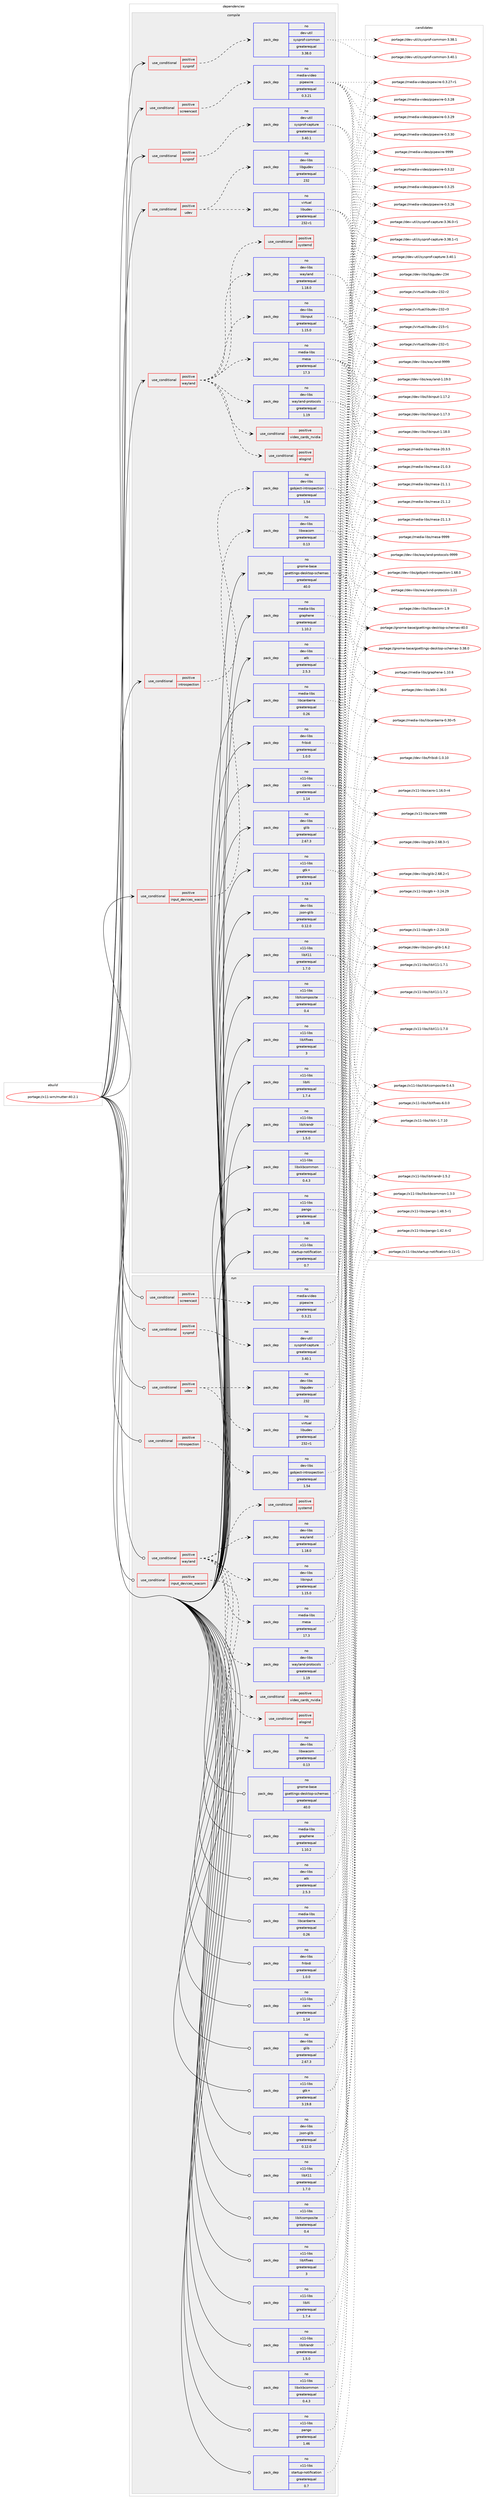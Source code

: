 digraph prolog {

# *************
# Graph options
# *************

newrank=true;
concentrate=true;
compound=true;
graph [rankdir=LR,fontname=Helvetica,fontsize=10,ranksep=1.5];#, ranksep=2.5, nodesep=0.2];
edge  [arrowhead=vee];
node  [fontname=Helvetica,fontsize=10];

# **********
# The ebuild
# **********

subgraph cluster_leftcol {
color=gray;
label=<<i>ebuild</i>>;
id [label="portage://x11-wm/mutter-40.2.1", color=red, width=4, href="../x11-wm/mutter-40.2.1.svg"];
}

# ****************
# The dependencies
# ****************

subgraph cluster_midcol {
color=gray;
label=<<i>dependencies</i>>;
subgraph cluster_compile {
fillcolor="#eeeeee";
style=filled;
label=<<i>compile</i>>;
subgraph cond207 {
dependency657 [label=<<TABLE BORDER="0" CELLBORDER="1" CELLSPACING="0" CELLPADDING="4"><TR><TD ROWSPAN="3" CELLPADDING="10">use_conditional</TD></TR><TR><TD>positive</TD></TR><TR><TD>input_devices_wacom</TD></TR></TABLE>>, shape=none, color=red];
subgraph pack429 {
dependency658 [label=<<TABLE BORDER="0" CELLBORDER="1" CELLSPACING="0" CELLPADDING="4" WIDTH="220"><TR><TD ROWSPAN="6" CELLPADDING="30">pack_dep</TD></TR><TR><TD WIDTH="110">no</TD></TR><TR><TD>dev-libs</TD></TR><TR><TD>libwacom</TD></TR><TR><TD>greaterequal</TD></TR><TR><TD>0.13</TD></TR></TABLE>>, shape=none, color=blue];
}
dependency657:e -> dependency658:w [weight=20,style="dashed",arrowhead="vee"];
}
id:e -> dependency657:w [weight=20,style="solid",arrowhead="vee"];
subgraph cond208 {
dependency659 [label=<<TABLE BORDER="0" CELLBORDER="1" CELLSPACING="0" CELLPADDING="4"><TR><TD ROWSPAN="3" CELLPADDING="10">use_conditional</TD></TR><TR><TD>positive</TD></TR><TR><TD>introspection</TD></TR></TABLE>>, shape=none, color=red];
subgraph pack430 {
dependency660 [label=<<TABLE BORDER="0" CELLBORDER="1" CELLSPACING="0" CELLPADDING="4" WIDTH="220"><TR><TD ROWSPAN="6" CELLPADDING="30">pack_dep</TD></TR><TR><TD WIDTH="110">no</TD></TR><TR><TD>dev-libs</TD></TR><TR><TD>gobject-introspection</TD></TR><TR><TD>greaterequal</TD></TR><TR><TD>1.54</TD></TR></TABLE>>, shape=none, color=blue];
}
dependency659:e -> dependency660:w [weight=20,style="dashed",arrowhead="vee"];
}
id:e -> dependency659:w [weight=20,style="solid",arrowhead="vee"];
subgraph cond209 {
dependency661 [label=<<TABLE BORDER="0" CELLBORDER="1" CELLSPACING="0" CELLPADDING="4"><TR><TD ROWSPAN="3" CELLPADDING="10">use_conditional</TD></TR><TR><TD>positive</TD></TR><TR><TD>screencast</TD></TR></TABLE>>, shape=none, color=red];
subgraph pack431 {
dependency662 [label=<<TABLE BORDER="0" CELLBORDER="1" CELLSPACING="0" CELLPADDING="4" WIDTH="220"><TR><TD ROWSPAN="6" CELLPADDING="30">pack_dep</TD></TR><TR><TD WIDTH="110">no</TD></TR><TR><TD>media-video</TD></TR><TR><TD>pipewire</TD></TR><TR><TD>greaterequal</TD></TR><TR><TD>0.3.21</TD></TR></TABLE>>, shape=none, color=blue];
}
dependency661:e -> dependency662:w [weight=20,style="dashed",arrowhead="vee"];
}
id:e -> dependency661:w [weight=20,style="solid",arrowhead="vee"];
subgraph cond210 {
dependency663 [label=<<TABLE BORDER="0" CELLBORDER="1" CELLSPACING="0" CELLPADDING="4"><TR><TD ROWSPAN="3" CELLPADDING="10">use_conditional</TD></TR><TR><TD>positive</TD></TR><TR><TD>sysprof</TD></TR></TABLE>>, shape=none, color=red];
subgraph pack432 {
dependency664 [label=<<TABLE BORDER="0" CELLBORDER="1" CELLSPACING="0" CELLPADDING="4" WIDTH="220"><TR><TD ROWSPAN="6" CELLPADDING="30">pack_dep</TD></TR><TR><TD WIDTH="110">no</TD></TR><TR><TD>dev-util</TD></TR><TR><TD>sysprof-capture</TD></TR><TR><TD>greaterequal</TD></TR><TR><TD>3.40.1</TD></TR></TABLE>>, shape=none, color=blue];
}
dependency663:e -> dependency664:w [weight=20,style="dashed",arrowhead="vee"];
}
id:e -> dependency663:w [weight=20,style="solid",arrowhead="vee"];
subgraph cond211 {
dependency665 [label=<<TABLE BORDER="0" CELLBORDER="1" CELLSPACING="0" CELLPADDING="4"><TR><TD ROWSPAN="3" CELLPADDING="10">use_conditional</TD></TR><TR><TD>positive</TD></TR><TR><TD>sysprof</TD></TR></TABLE>>, shape=none, color=red];
subgraph pack433 {
dependency666 [label=<<TABLE BORDER="0" CELLBORDER="1" CELLSPACING="0" CELLPADDING="4" WIDTH="220"><TR><TD ROWSPAN="6" CELLPADDING="30">pack_dep</TD></TR><TR><TD WIDTH="110">no</TD></TR><TR><TD>dev-util</TD></TR><TR><TD>sysprof-common</TD></TR><TR><TD>greaterequal</TD></TR><TR><TD>3.38.0</TD></TR></TABLE>>, shape=none, color=blue];
}
dependency665:e -> dependency666:w [weight=20,style="dashed",arrowhead="vee"];
}
id:e -> dependency665:w [weight=20,style="solid",arrowhead="vee"];
subgraph cond212 {
dependency667 [label=<<TABLE BORDER="0" CELLBORDER="1" CELLSPACING="0" CELLPADDING="4"><TR><TD ROWSPAN="3" CELLPADDING="10">use_conditional</TD></TR><TR><TD>positive</TD></TR><TR><TD>udev</TD></TR></TABLE>>, shape=none, color=red];
subgraph pack434 {
dependency668 [label=<<TABLE BORDER="0" CELLBORDER="1" CELLSPACING="0" CELLPADDING="4" WIDTH="220"><TR><TD ROWSPAN="6" CELLPADDING="30">pack_dep</TD></TR><TR><TD WIDTH="110">no</TD></TR><TR><TD>dev-libs</TD></TR><TR><TD>libgudev</TD></TR><TR><TD>greaterequal</TD></TR><TR><TD>232</TD></TR></TABLE>>, shape=none, color=blue];
}
dependency667:e -> dependency668:w [weight=20,style="dashed",arrowhead="vee"];
subgraph pack435 {
dependency669 [label=<<TABLE BORDER="0" CELLBORDER="1" CELLSPACING="0" CELLPADDING="4" WIDTH="220"><TR><TD ROWSPAN="6" CELLPADDING="30">pack_dep</TD></TR><TR><TD WIDTH="110">no</TD></TR><TR><TD>virtual</TD></TR><TR><TD>libudev</TD></TR><TR><TD>greaterequal</TD></TR><TR><TD>232-r1</TD></TR></TABLE>>, shape=none, color=blue];
}
dependency667:e -> dependency669:w [weight=20,style="dashed",arrowhead="vee"];
}
id:e -> dependency667:w [weight=20,style="solid",arrowhead="vee"];
subgraph cond213 {
dependency670 [label=<<TABLE BORDER="0" CELLBORDER="1" CELLSPACING="0" CELLPADDING="4"><TR><TD ROWSPAN="3" CELLPADDING="10">use_conditional</TD></TR><TR><TD>positive</TD></TR><TR><TD>wayland</TD></TR></TABLE>>, shape=none, color=red];
subgraph pack436 {
dependency671 [label=<<TABLE BORDER="0" CELLBORDER="1" CELLSPACING="0" CELLPADDING="4" WIDTH="220"><TR><TD ROWSPAN="6" CELLPADDING="30">pack_dep</TD></TR><TR><TD WIDTH="110">no</TD></TR><TR><TD>dev-libs</TD></TR><TR><TD>wayland-protocols</TD></TR><TR><TD>greaterequal</TD></TR><TR><TD>1.19</TD></TR></TABLE>>, shape=none, color=blue];
}
dependency670:e -> dependency671:w [weight=20,style="dashed",arrowhead="vee"];
subgraph pack437 {
dependency672 [label=<<TABLE BORDER="0" CELLBORDER="1" CELLSPACING="0" CELLPADDING="4" WIDTH="220"><TR><TD ROWSPAN="6" CELLPADDING="30">pack_dep</TD></TR><TR><TD WIDTH="110">no</TD></TR><TR><TD>dev-libs</TD></TR><TR><TD>wayland</TD></TR><TR><TD>greaterequal</TD></TR><TR><TD>1.18.0</TD></TR></TABLE>>, shape=none, color=blue];
}
dependency670:e -> dependency672:w [weight=20,style="dashed",arrowhead="vee"];
# *** BEGIN UNKNOWN DEPENDENCY TYPE (TODO) ***
# dependency670 -> package_dependency(portage://x11-wm/mutter-40.2.1,install,no,x11-libs,libdrm,none,[,,],any_same_slot,[])
# *** END UNKNOWN DEPENDENCY TYPE (TODO) ***

subgraph pack438 {
dependency673 [label=<<TABLE BORDER="0" CELLBORDER="1" CELLSPACING="0" CELLPADDING="4" WIDTH="220"><TR><TD ROWSPAN="6" CELLPADDING="30">pack_dep</TD></TR><TR><TD WIDTH="110">no</TD></TR><TR><TD>media-libs</TD></TR><TR><TD>mesa</TD></TR><TR><TD>greaterequal</TD></TR><TR><TD>17.3</TD></TR></TABLE>>, shape=none, color=blue];
}
dependency670:e -> dependency673:w [weight=20,style="dashed",arrowhead="vee"];
subgraph pack439 {
dependency674 [label=<<TABLE BORDER="0" CELLBORDER="1" CELLSPACING="0" CELLPADDING="4" WIDTH="220"><TR><TD ROWSPAN="6" CELLPADDING="30">pack_dep</TD></TR><TR><TD WIDTH="110">no</TD></TR><TR><TD>dev-libs</TD></TR><TR><TD>libinput</TD></TR><TR><TD>greaterequal</TD></TR><TR><TD>1.15.0</TD></TR></TABLE>>, shape=none, color=blue];
}
dependency670:e -> dependency674:w [weight=20,style="dashed",arrowhead="vee"];
subgraph cond214 {
dependency675 [label=<<TABLE BORDER="0" CELLBORDER="1" CELLSPACING="0" CELLPADDING="4"><TR><TD ROWSPAN="3" CELLPADDING="10">use_conditional</TD></TR><TR><TD>positive</TD></TR><TR><TD>systemd</TD></TR></TABLE>>, shape=none, color=red];
# *** BEGIN UNKNOWN DEPENDENCY TYPE (TODO) ***
# dependency675 -> package_dependency(portage://x11-wm/mutter-40.2.1,install,no,sys-apps,systemd,none,[,,],[],[])
# *** END UNKNOWN DEPENDENCY TYPE (TODO) ***

}
dependency670:e -> dependency675:w [weight=20,style="dashed",arrowhead="vee"];
subgraph cond215 {
dependency676 [label=<<TABLE BORDER="0" CELLBORDER="1" CELLSPACING="0" CELLPADDING="4"><TR><TD ROWSPAN="3" CELLPADDING="10">use_conditional</TD></TR><TR><TD>positive</TD></TR><TR><TD>elogind</TD></TR></TABLE>>, shape=none, color=red];
# *** BEGIN UNKNOWN DEPENDENCY TYPE (TODO) ***
# dependency676 -> package_dependency(portage://x11-wm/mutter-40.2.1,install,no,sys-auth,elogind,none,[,,],[],[])
# *** END UNKNOWN DEPENDENCY TYPE (TODO) ***

}
dependency670:e -> dependency676:w [weight=20,style="dashed",arrowhead="vee"];
# *** BEGIN UNKNOWN DEPENDENCY TYPE (TODO) ***
# dependency670 -> package_dependency(portage://x11-wm/mutter-40.2.1,install,no,x11-base,xorg-server,none,[,,],[],[use(enable(wayland),none)])
# *** END UNKNOWN DEPENDENCY TYPE (TODO) ***

subgraph cond216 {
dependency677 [label=<<TABLE BORDER="0" CELLBORDER="1" CELLSPACING="0" CELLPADDING="4"><TR><TD ROWSPAN="3" CELLPADDING="10">use_conditional</TD></TR><TR><TD>positive</TD></TR><TR><TD>video_cards_nvidia</TD></TR></TABLE>>, shape=none, color=red];
# *** BEGIN UNKNOWN DEPENDENCY TYPE (TODO) ***
# dependency677 -> package_dependency(portage://x11-wm/mutter-40.2.1,install,no,gui-libs,egl-wayland,none,[,,],[],[])
# *** END UNKNOWN DEPENDENCY TYPE (TODO) ***

}
dependency670:e -> dependency677:w [weight=20,style="dashed",arrowhead="vee"];
}
id:e -> dependency670:w [weight=20,style="solid",arrowhead="vee"];
subgraph pack440 {
dependency678 [label=<<TABLE BORDER="0" CELLBORDER="1" CELLSPACING="0" CELLPADDING="4" WIDTH="220"><TR><TD ROWSPAN="6" CELLPADDING="30">pack_dep</TD></TR><TR><TD WIDTH="110">no</TD></TR><TR><TD>dev-libs</TD></TR><TR><TD>atk</TD></TR><TR><TD>greaterequal</TD></TR><TR><TD>2.5.3</TD></TR></TABLE>>, shape=none, color=blue];
}
id:e -> dependency678:w [weight=20,style="solid",arrowhead="vee"];
subgraph pack441 {
dependency679 [label=<<TABLE BORDER="0" CELLBORDER="1" CELLSPACING="0" CELLPADDING="4" WIDTH="220"><TR><TD ROWSPAN="6" CELLPADDING="30">pack_dep</TD></TR><TR><TD WIDTH="110">no</TD></TR><TR><TD>dev-libs</TD></TR><TR><TD>fribidi</TD></TR><TR><TD>greaterequal</TD></TR><TR><TD>1.0.0</TD></TR></TABLE>>, shape=none, color=blue];
}
id:e -> dependency679:w [weight=20,style="solid",arrowhead="vee"];
subgraph pack442 {
dependency680 [label=<<TABLE BORDER="0" CELLBORDER="1" CELLSPACING="0" CELLPADDING="4" WIDTH="220"><TR><TD ROWSPAN="6" CELLPADDING="30">pack_dep</TD></TR><TR><TD WIDTH="110">no</TD></TR><TR><TD>dev-libs</TD></TR><TR><TD>glib</TD></TR><TR><TD>greaterequal</TD></TR><TR><TD>2.67.3</TD></TR></TABLE>>, shape=none, color=blue];
}
id:e -> dependency680:w [weight=20,style="solid",arrowhead="vee"];
subgraph pack443 {
dependency681 [label=<<TABLE BORDER="0" CELLBORDER="1" CELLSPACING="0" CELLPADDING="4" WIDTH="220"><TR><TD ROWSPAN="6" CELLPADDING="30">pack_dep</TD></TR><TR><TD WIDTH="110">no</TD></TR><TR><TD>dev-libs</TD></TR><TR><TD>json-glib</TD></TR><TR><TD>greaterequal</TD></TR><TR><TD>0.12.0</TD></TR></TABLE>>, shape=none, color=blue];
}
id:e -> dependency681:w [weight=20,style="solid",arrowhead="vee"];
# *** BEGIN UNKNOWN DEPENDENCY TYPE (TODO) ***
# id -> package_dependency(portage://x11-wm/mutter-40.2.1,install,no,dev-util,desktop-file-utils,none,[,,],[],[])
# *** END UNKNOWN DEPENDENCY TYPE (TODO) ***

# *** BEGIN UNKNOWN DEPENDENCY TYPE (TODO) ***
# id -> package_dependency(portage://x11-wm/mutter-40.2.1,install,no,gnome-base,gnome-desktop,none,[,,],[slot(3),equal],[])
# *** END UNKNOWN DEPENDENCY TYPE (TODO) ***

# *** BEGIN UNKNOWN DEPENDENCY TYPE (TODO) ***
# id -> package_dependency(portage://x11-wm/mutter-40.2.1,install,no,gnome-base,gnome-settings-daemon,none,[,,],[],[])
# *** END UNKNOWN DEPENDENCY TYPE (TODO) ***

subgraph pack444 {
dependency682 [label=<<TABLE BORDER="0" CELLBORDER="1" CELLSPACING="0" CELLPADDING="4" WIDTH="220"><TR><TD ROWSPAN="6" CELLPADDING="30">pack_dep</TD></TR><TR><TD WIDTH="110">no</TD></TR><TR><TD>gnome-base</TD></TR><TR><TD>gsettings-desktop-schemas</TD></TR><TR><TD>greaterequal</TD></TR><TR><TD>40.0</TD></TR></TABLE>>, shape=none, color=blue];
}
id:e -> dependency682:w [weight=20,style="solid",arrowhead="vee"];
subgraph pack445 {
dependency683 [label=<<TABLE BORDER="0" CELLBORDER="1" CELLSPACING="0" CELLPADDING="4" WIDTH="220"><TR><TD ROWSPAN="6" CELLPADDING="30">pack_dep</TD></TR><TR><TD WIDTH="110">no</TD></TR><TR><TD>media-libs</TD></TR><TR><TD>graphene</TD></TR><TR><TD>greaterequal</TD></TR><TR><TD>1.10.2</TD></TR></TABLE>>, shape=none, color=blue];
}
id:e -> dependency683:w [weight=20,style="solid",arrowhead="vee"];
subgraph pack446 {
dependency684 [label=<<TABLE BORDER="0" CELLBORDER="1" CELLSPACING="0" CELLPADDING="4" WIDTH="220"><TR><TD ROWSPAN="6" CELLPADDING="30">pack_dep</TD></TR><TR><TD WIDTH="110">no</TD></TR><TR><TD>media-libs</TD></TR><TR><TD>libcanberra</TD></TR><TR><TD>greaterequal</TD></TR><TR><TD>0.26</TD></TR></TABLE>>, shape=none, color=blue];
}
id:e -> dependency684:w [weight=20,style="solid",arrowhead="vee"];
# *** BEGIN UNKNOWN DEPENDENCY TYPE (TODO) ***
# id -> package_dependency(portage://x11-wm/mutter-40.2.1,install,no,media-libs,mesa,none,[,,],[],[use(enable(X),positive),use(enable(egl),none)])
# *** END UNKNOWN DEPENDENCY TYPE (TODO) ***

# *** BEGIN UNKNOWN DEPENDENCY TYPE (TODO) ***
# id -> package_dependency(portage://x11-wm/mutter-40.2.1,install,no,sys-apps,dbus,none,[,,],[],[])
# *** END UNKNOWN DEPENDENCY TYPE (TODO) ***

# *** BEGIN UNKNOWN DEPENDENCY TYPE (TODO) ***
# id -> package_dependency(portage://x11-wm/mutter-40.2.1,install,no,x11-base,xorg-proto,none,[,,],[],[])
# *** END UNKNOWN DEPENDENCY TYPE (TODO) ***

subgraph pack447 {
dependency685 [label=<<TABLE BORDER="0" CELLBORDER="1" CELLSPACING="0" CELLPADDING="4" WIDTH="220"><TR><TD ROWSPAN="6" CELLPADDING="30">pack_dep</TD></TR><TR><TD WIDTH="110">no</TD></TR><TR><TD>x11-libs</TD></TR><TR><TD>cairo</TD></TR><TR><TD>greaterequal</TD></TR><TR><TD>1.14</TD></TR></TABLE>>, shape=none, color=blue];
}
id:e -> dependency685:w [weight=20,style="solid",arrowhead="vee"];
# *** BEGIN UNKNOWN DEPENDENCY TYPE (TODO) ***
# id -> package_dependency(portage://x11-wm/mutter-40.2.1,install,no,x11-libs,gdk-pixbuf,none,[,,],[slot(2)],[])
# *** END UNKNOWN DEPENDENCY TYPE (TODO) ***

subgraph pack448 {
dependency686 [label=<<TABLE BORDER="0" CELLBORDER="1" CELLSPACING="0" CELLPADDING="4" WIDTH="220"><TR><TD ROWSPAN="6" CELLPADDING="30">pack_dep</TD></TR><TR><TD WIDTH="110">no</TD></TR><TR><TD>x11-libs</TD></TR><TR><TD>gtk+</TD></TR><TR><TD>greaterequal</TD></TR><TR><TD>3.19.8</TD></TR></TABLE>>, shape=none, color=blue];
}
id:e -> dependency686:w [weight=20,style="solid",arrowhead="vee"];
# *** BEGIN UNKNOWN DEPENDENCY TYPE (TODO) ***
# id -> package_dependency(portage://x11-wm/mutter-40.2.1,install,no,x11-libs,libICE,none,[,,],[],[])
# *** END UNKNOWN DEPENDENCY TYPE (TODO) ***

# *** BEGIN UNKNOWN DEPENDENCY TYPE (TODO) ***
# id -> package_dependency(portage://x11-wm/mutter-40.2.1,install,no,x11-libs,libSM,none,[,,],[],[])
# *** END UNKNOWN DEPENDENCY TYPE (TODO) ***

subgraph pack449 {
dependency687 [label=<<TABLE BORDER="0" CELLBORDER="1" CELLSPACING="0" CELLPADDING="4" WIDTH="220"><TR><TD ROWSPAN="6" CELLPADDING="30">pack_dep</TD></TR><TR><TD WIDTH="110">no</TD></TR><TR><TD>x11-libs</TD></TR><TR><TD>libX11</TD></TR><TR><TD>greaterequal</TD></TR><TR><TD>1.7.0</TD></TR></TABLE>>, shape=none, color=blue];
}
id:e -> dependency687:w [weight=20,style="solid",arrowhead="vee"];
# *** BEGIN UNKNOWN DEPENDENCY TYPE (TODO) ***
# id -> package_dependency(portage://x11-wm/mutter-40.2.1,install,no,x11-libs,libXau,none,[,,],[],[])
# *** END UNKNOWN DEPENDENCY TYPE (TODO) ***

subgraph pack450 {
dependency688 [label=<<TABLE BORDER="0" CELLBORDER="1" CELLSPACING="0" CELLPADDING="4" WIDTH="220"><TR><TD ROWSPAN="6" CELLPADDING="30">pack_dep</TD></TR><TR><TD WIDTH="110">no</TD></TR><TR><TD>x11-libs</TD></TR><TR><TD>libXcomposite</TD></TR><TR><TD>greaterequal</TD></TR><TR><TD>0.4</TD></TR></TABLE>>, shape=none, color=blue];
}
id:e -> dependency688:w [weight=20,style="solid",arrowhead="vee"];
# *** BEGIN UNKNOWN DEPENDENCY TYPE (TODO) ***
# id -> package_dependency(portage://x11-wm/mutter-40.2.1,install,no,x11-libs,libXcursor,none,[,,],[],[])
# *** END UNKNOWN DEPENDENCY TYPE (TODO) ***

# *** BEGIN UNKNOWN DEPENDENCY TYPE (TODO) ***
# id -> package_dependency(portage://x11-wm/mutter-40.2.1,install,no,x11-libs,libXdamage,none,[,,],[],[])
# *** END UNKNOWN DEPENDENCY TYPE (TODO) ***

# *** BEGIN UNKNOWN DEPENDENCY TYPE (TODO) ***
# id -> package_dependency(portage://x11-wm/mutter-40.2.1,install,no,x11-libs,libXext,none,[,,],[],[])
# *** END UNKNOWN DEPENDENCY TYPE (TODO) ***

subgraph pack451 {
dependency689 [label=<<TABLE BORDER="0" CELLBORDER="1" CELLSPACING="0" CELLPADDING="4" WIDTH="220"><TR><TD ROWSPAN="6" CELLPADDING="30">pack_dep</TD></TR><TR><TD WIDTH="110">no</TD></TR><TR><TD>x11-libs</TD></TR><TR><TD>libXfixes</TD></TR><TR><TD>greaterequal</TD></TR><TR><TD>3</TD></TR></TABLE>>, shape=none, color=blue];
}
id:e -> dependency689:w [weight=20,style="solid",arrowhead="vee"];
subgraph pack452 {
dependency690 [label=<<TABLE BORDER="0" CELLBORDER="1" CELLSPACING="0" CELLPADDING="4" WIDTH="220"><TR><TD ROWSPAN="6" CELLPADDING="30">pack_dep</TD></TR><TR><TD WIDTH="110">no</TD></TR><TR><TD>x11-libs</TD></TR><TR><TD>libXi</TD></TR><TR><TD>greaterequal</TD></TR><TR><TD>1.7.4</TD></TR></TABLE>>, shape=none, color=blue];
}
id:e -> dependency690:w [weight=20,style="solid",arrowhead="vee"];
# *** BEGIN UNKNOWN DEPENDENCY TYPE (TODO) ***
# id -> package_dependency(portage://x11-wm/mutter-40.2.1,install,no,x11-libs,libXinerama,none,[,,],[],[])
# *** END UNKNOWN DEPENDENCY TYPE (TODO) ***

subgraph pack453 {
dependency691 [label=<<TABLE BORDER="0" CELLBORDER="1" CELLSPACING="0" CELLPADDING="4" WIDTH="220"><TR><TD ROWSPAN="6" CELLPADDING="30">pack_dep</TD></TR><TR><TD WIDTH="110">no</TD></TR><TR><TD>x11-libs</TD></TR><TR><TD>libXrandr</TD></TR><TR><TD>greaterequal</TD></TR><TR><TD>1.5.0</TD></TR></TABLE>>, shape=none, color=blue];
}
id:e -> dependency691:w [weight=20,style="solid",arrowhead="vee"];
# *** BEGIN UNKNOWN DEPENDENCY TYPE (TODO) ***
# id -> package_dependency(portage://x11-wm/mutter-40.2.1,install,no,x11-libs,libXrender,none,[,,],[],[])
# *** END UNKNOWN DEPENDENCY TYPE (TODO) ***

# *** BEGIN UNKNOWN DEPENDENCY TYPE (TODO) ***
# id -> package_dependency(portage://x11-wm/mutter-40.2.1,install,no,x11-libs,libXtst,none,[,,],[],[])
# *** END UNKNOWN DEPENDENCY TYPE (TODO) ***

# *** BEGIN UNKNOWN DEPENDENCY TYPE (TODO) ***
# id -> package_dependency(portage://x11-wm/mutter-40.2.1,install,no,x11-libs,libxcb,none,[,,],[],[])
# *** END UNKNOWN DEPENDENCY TYPE (TODO) ***

subgraph pack454 {
dependency692 [label=<<TABLE BORDER="0" CELLBORDER="1" CELLSPACING="0" CELLPADDING="4" WIDTH="220"><TR><TD ROWSPAN="6" CELLPADDING="30">pack_dep</TD></TR><TR><TD WIDTH="110">no</TD></TR><TR><TD>x11-libs</TD></TR><TR><TD>libxkbcommon</TD></TR><TR><TD>greaterequal</TD></TR><TR><TD>0.4.3</TD></TR></TABLE>>, shape=none, color=blue];
}
id:e -> dependency692:w [weight=20,style="solid",arrowhead="vee"];
# *** BEGIN UNKNOWN DEPENDENCY TYPE (TODO) ***
# id -> package_dependency(portage://x11-wm/mutter-40.2.1,install,no,x11-libs,libxkbfile,none,[,,],[],[])
# *** END UNKNOWN DEPENDENCY TYPE (TODO) ***

subgraph pack455 {
dependency693 [label=<<TABLE BORDER="0" CELLBORDER="1" CELLSPACING="0" CELLPADDING="4" WIDTH="220"><TR><TD ROWSPAN="6" CELLPADDING="30">pack_dep</TD></TR><TR><TD WIDTH="110">no</TD></TR><TR><TD>x11-libs</TD></TR><TR><TD>pango</TD></TR><TR><TD>greaterequal</TD></TR><TR><TD>1.46</TD></TR></TABLE>>, shape=none, color=blue];
}
id:e -> dependency693:w [weight=20,style="solid",arrowhead="vee"];
subgraph pack456 {
dependency694 [label=<<TABLE BORDER="0" CELLBORDER="1" CELLSPACING="0" CELLPADDING="4" WIDTH="220"><TR><TD ROWSPAN="6" CELLPADDING="30">pack_dep</TD></TR><TR><TD WIDTH="110">no</TD></TR><TR><TD>x11-libs</TD></TR><TR><TD>startup-notification</TD></TR><TR><TD>greaterequal</TD></TR><TR><TD>0.7</TD></TR></TABLE>>, shape=none, color=blue];
}
id:e -> dependency694:w [weight=20,style="solid",arrowhead="vee"];
# *** BEGIN UNKNOWN DEPENDENCY TYPE (TODO) ***
# id -> package_dependency(portage://x11-wm/mutter-40.2.1,install,no,x11-misc,shared-mime-info,none,[,,],[],[])
# *** END UNKNOWN DEPENDENCY TYPE (TODO) ***

# *** BEGIN UNKNOWN DEPENDENCY TYPE (TODO) ***
# id -> package_dependency(portage://x11-wm/mutter-40.2.1,install,no,x11-misc,xkeyboard-config,none,[,,],[],[])
# *** END UNKNOWN DEPENDENCY TYPE (TODO) ***

}
subgraph cluster_compileandrun {
fillcolor="#eeeeee";
style=filled;
label=<<i>compile and run</i>>;
}
subgraph cluster_run {
fillcolor="#eeeeee";
style=filled;
label=<<i>run</i>>;
subgraph cond217 {
dependency695 [label=<<TABLE BORDER="0" CELLBORDER="1" CELLSPACING="0" CELLPADDING="4"><TR><TD ROWSPAN="3" CELLPADDING="10">use_conditional</TD></TR><TR><TD>positive</TD></TR><TR><TD>input_devices_wacom</TD></TR></TABLE>>, shape=none, color=red];
subgraph pack457 {
dependency696 [label=<<TABLE BORDER="0" CELLBORDER="1" CELLSPACING="0" CELLPADDING="4" WIDTH="220"><TR><TD ROWSPAN="6" CELLPADDING="30">pack_dep</TD></TR><TR><TD WIDTH="110">no</TD></TR><TR><TD>dev-libs</TD></TR><TR><TD>libwacom</TD></TR><TR><TD>greaterequal</TD></TR><TR><TD>0.13</TD></TR></TABLE>>, shape=none, color=blue];
}
dependency695:e -> dependency696:w [weight=20,style="dashed",arrowhead="vee"];
}
id:e -> dependency695:w [weight=20,style="solid",arrowhead="odot"];
subgraph cond218 {
dependency697 [label=<<TABLE BORDER="0" CELLBORDER="1" CELLSPACING="0" CELLPADDING="4"><TR><TD ROWSPAN="3" CELLPADDING="10">use_conditional</TD></TR><TR><TD>positive</TD></TR><TR><TD>introspection</TD></TR></TABLE>>, shape=none, color=red];
subgraph pack458 {
dependency698 [label=<<TABLE BORDER="0" CELLBORDER="1" CELLSPACING="0" CELLPADDING="4" WIDTH="220"><TR><TD ROWSPAN="6" CELLPADDING="30">pack_dep</TD></TR><TR><TD WIDTH="110">no</TD></TR><TR><TD>dev-libs</TD></TR><TR><TD>gobject-introspection</TD></TR><TR><TD>greaterequal</TD></TR><TR><TD>1.54</TD></TR></TABLE>>, shape=none, color=blue];
}
dependency697:e -> dependency698:w [weight=20,style="dashed",arrowhead="vee"];
}
id:e -> dependency697:w [weight=20,style="solid",arrowhead="odot"];
subgraph cond219 {
dependency699 [label=<<TABLE BORDER="0" CELLBORDER="1" CELLSPACING="0" CELLPADDING="4"><TR><TD ROWSPAN="3" CELLPADDING="10">use_conditional</TD></TR><TR><TD>positive</TD></TR><TR><TD>screencast</TD></TR></TABLE>>, shape=none, color=red];
subgraph pack459 {
dependency700 [label=<<TABLE BORDER="0" CELLBORDER="1" CELLSPACING="0" CELLPADDING="4" WIDTH="220"><TR><TD ROWSPAN="6" CELLPADDING="30">pack_dep</TD></TR><TR><TD WIDTH="110">no</TD></TR><TR><TD>media-video</TD></TR><TR><TD>pipewire</TD></TR><TR><TD>greaterequal</TD></TR><TR><TD>0.3.21</TD></TR></TABLE>>, shape=none, color=blue];
}
dependency699:e -> dependency700:w [weight=20,style="dashed",arrowhead="vee"];
}
id:e -> dependency699:w [weight=20,style="solid",arrowhead="odot"];
subgraph cond220 {
dependency701 [label=<<TABLE BORDER="0" CELLBORDER="1" CELLSPACING="0" CELLPADDING="4"><TR><TD ROWSPAN="3" CELLPADDING="10">use_conditional</TD></TR><TR><TD>positive</TD></TR><TR><TD>sysprof</TD></TR></TABLE>>, shape=none, color=red];
subgraph pack460 {
dependency702 [label=<<TABLE BORDER="0" CELLBORDER="1" CELLSPACING="0" CELLPADDING="4" WIDTH="220"><TR><TD ROWSPAN="6" CELLPADDING="30">pack_dep</TD></TR><TR><TD WIDTH="110">no</TD></TR><TR><TD>dev-util</TD></TR><TR><TD>sysprof-capture</TD></TR><TR><TD>greaterequal</TD></TR><TR><TD>3.40.1</TD></TR></TABLE>>, shape=none, color=blue];
}
dependency701:e -> dependency702:w [weight=20,style="dashed",arrowhead="vee"];
}
id:e -> dependency701:w [weight=20,style="solid",arrowhead="odot"];
subgraph cond221 {
dependency703 [label=<<TABLE BORDER="0" CELLBORDER="1" CELLSPACING="0" CELLPADDING="4"><TR><TD ROWSPAN="3" CELLPADDING="10">use_conditional</TD></TR><TR><TD>positive</TD></TR><TR><TD>udev</TD></TR></TABLE>>, shape=none, color=red];
subgraph pack461 {
dependency704 [label=<<TABLE BORDER="0" CELLBORDER="1" CELLSPACING="0" CELLPADDING="4" WIDTH="220"><TR><TD ROWSPAN="6" CELLPADDING="30">pack_dep</TD></TR><TR><TD WIDTH="110">no</TD></TR><TR><TD>dev-libs</TD></TR><TR><TD>libgudev</TD></TR><TR><TD>greaterequal</TD></TR><TR><TD>232</TD></TR></TABLE>>, shape=none, color=blue];
}
dependency703:e -> dependency704:w [weight=20,style="dashed",arrowhead="vee"];
subgraph pack462 {
dependency705 [label=<<TABLE BORDER="0" CELLBORDER="1" CELLSPACING="0" CELLPADDING="4" WIDTH="220"><TR><TD ROWSPAN="6" CELLPADDING="30">pack_dep</TD></TR><TR><TD WIDTH="110">no</TD></TR><TR><TD>virtual</TD></TR><TR><TD>libudev</TD></TR><TR><TD>greaterequal</TD></TR><TR><TD>232-r1</TD></TR></TABLE>>, shape=none, color=blue];
}
dependency703:e -> dependency705:w [weight=20,style="dashed",arrowhead="vee"];
}
id:e -> dependency703:w [weight=20,style="solid",arrowhead="odot"];
subgraph cond222 {
dependency706 [label=<<TABLE BORDER="0" CELLBORDER="1" CELLSPACING="0" CELLPADDING="4"><TR><TD ROWSPAN="3" CELLPADDING="10">use_conditional</TD></TR><TR><TD>positive</TD></TR><TR><TD>wayland</TD></TR></TABLE>>, shape=none, color=red];
subgraph pack463 {
dependency707 [label=<<TABLE BORDER="0" CELLBORDER="1" CELLSPACING="0" CELLPADDING="4" WIDTH="220"><TR><TD ROWSPAN="6" CELLPADDING="30">pack_dep</TD></TR><TR><TD WIDTH="110">no</TD></TR><TR><TD>dev-libs</TD></TR><TR><TD>wayland-protocols</TD></TR><TR><TD>greaterequal</TD></TR><TR><TD>1.19</TD></TR></TABLE>>, shape=none, color=blue];
}
dependency706:e -> dependency707:w [weight=20,style="dashed",arrowhead="vee"];
subgraph pack464 {
dependency708 [label=<<TABLE BORDER="0" CELLBORDER="1" CELLSPACING="0" CELLPADDING="4" WIDTH="220"><TR><TD ROWSPAN="6" CELLPADDING="30">pack_dep</TD></TR><TR><TD WIDTH="110">no</TD></TR><TR><TD>dev-libs</TD></TR><TR><TD>wayland</TD></TR><TR><TD>greaterequal</TD></TR><TR><TD>1.18.0</TD></TR></TABLE>>, shape=none, color=blue];
}
dependency706:e -> dependency708:w [weight=20,style="dashed",arrowhead="vee"];
# *** BEGIN UNKNOWN DEPENDENCY TYPE (TODO) ***
# dependency706 -> package_dependency(portage://x11-wm/mutter-40.2.1,run,no,x11-libs,libdrm,none,[,,],any_same_slot,[])
# *** END UNKNOWN DEPENDENCY TYPE (TODO) ***

subgraph pack465 {
dependency709 [label=<<TABLE BORDER="0" CELLBORDER="1" CELLSPACING="0" CELLPADDING="4" WIDTH="220"><TR><TD ROWSPAN="6" CELLPADDING="30">pack_dep</TD></TR><TR><TD WIDTH="110">no</TD></TR><TR><TD>media-libs</TD></TR><TR><TD>mesa</TD></TR><TR><TD>greaterequal</TD></TR><TR><TD>17.3</TD></TR></TABLE>>, shape=none, color=blue];
}
dependency706:e -> dependency709:w [weight=20,style="dashed",arrowhead="vee"];
subgraph pack466 {
dependency710 [label=<<TABLE BORDER="0" CELLBORDER="1" CELLSPACING="0" CELLPADDING="4" WIDTH="220"><TR><TD ROWSPAN="6" CELLPADDING="30">pack_dep</TD></TR><TR><TD WIDTH="110">no</TD></TR><TR><TD>dev-libs</TD></TR><TR><TD>libinput</TD></TR><TR><TD>greaterequal</TD></TR><TR><TD>1.15.0</TD></TR></TABLE>>, shape=none, color=blue];
}
dependency706:e -> dependency710:w [weight=20,style="dashed",arrowhead="vee"];
subgraph cond223 {
dependency711 [label=<<TABLE BORDER="0" CELLBORDER="1" CELLSPACING="0" CELLPADDING="4"><TR><TD ROWSPAN="3" CELLPADDING="10">use_conditional</TD></TR><TR><TD>positive</TD></TR><TR><TD>systemd</TD></TR></TABLE>>, shape=none, color=red];
# *** BEGIN UNKNOWN DEPENDENCY TYPE (TODO) ***
# dependency711 -> package_dependency(portage://x11-wm/mutter-40.2.1,run,no,sys-apps,systemd,none,[,,],[],[])
# *** END UNKNOWN DEPENDENCY TYPE (TODO) ***

}
dependency706:e -> dependency711:w [weight=20,style="dashed",arrowhead="vee"];
subgraph cond224 {
dependency712 [label=<<TABLE BORDER="0" CELLBORDER="1" CELLSPACING="0" CELLPADDING="4"><TR><TD ROWSPAN="3" CELLPADDING="10">use_conditional</TD></TR><TR><TD>positive</TD></TR><TR><TD>elogind</TD></TR></TABLE>>, shape=none, color=red];
# *** BEGIN UNKNOWN DEPENDENCY TYPE (TODO) ***
# dependency712 -> package_dependency(portage://x11-wm/mutter-40.2.1,run,no,sys-auth,elogind,none,[,,],[],[])
# *** END UNKNOWN DEPENDENCY TYPE (TODO) ***

}
dependency706:e -> dependency712:w [weight=20,style="dashed",arrowhead="vee"];
# *** BEGIN UNKNOWN DEPENDENCY TYPE (TODO) ***
# dependency706 -> package_dependency(portage://x11-wm/mutter-40.2.1,run,no,x11-base,xorg-server,none,[,,],[],[use(enable(wayland),none)])
# *** END UNKNOWN DEPENDENCY TYPE (TODO) ***

subgraph cond225 {
dependency713 [label=<<TABLE BORDER="0" CELLBORDER="1" CELLSPACING="0" CELLPADDING="4"><TR><TD ROWSPAN="3" CELLPADDING="10">use_conditional</TD></TR><TR><TD>positive</TD></TR><TR><TD>video_cards_nvidia</TD></TR></TABLE>>, shape=none, color=red];
# *** BEGIN UNKNOWN DEPENDENCY TYPE (TODO) ***
# dependency713 -> package_dependency(portage://x11-wm/mutter-40.2.1,run,no,gui-libs,egl-wayland,none,[,,],[],[])
# *** END UNKNOWN DEPENDENCY TYPE (TODO) ***

}
dependency706:e -> dependency713:w [weight=20,style="dashed",arrowhead="vee"];
}
id:e -> dependency706:w [weight=20,style="solid",arrowhead="odot"];
subgraph pack467 {
dependency714 [label=<<TABLE BORDER="0" CELLBORDER="1" CELLSPACING="0" CELLPADDING="4" WIDTH="220"><TR><TD ROWSPAN="6" CELLPADDING="30">pack_dep</TD></TR><TR><TD WIDTH="110">no</TD></TR><TR><TD>dev-libs</TD></TR><TR><TD>atk</TD></TR><TR><TD>greaterequal</TD></TR><TR><TD>2.5.3</TD></TR></TABLE>>, shape=none, color=blue];
}
id:e -> dependency714:w [weight=20,style="solid",arrowhead="odot"];
subgraph pack468 {
dependency715 [label=<<TABLE BORDER="0" CELLBORDER="1" CELLSPACING="0" CELLPADDING="4" WIDTH="220"><TR><TD ROWSPAN="6" CELLPADDING="30">pack_dep</TD></TR><TR><TD WIDTH="110">no</TD></TR><TR><TD>dev-libs</TD></TR><TR><TD>fribidi</TD></TR><TR><TD>greaterequal</TD></TR><TR><TD>1.0.0</TD></TR></TABLE>>, shape=none, color=blue];
}
id:e -> dependency715:w [weight=20,style="solid",arrowhead="odot"];
subgraph pack469 {
dependency716 [label=<<TABLE BORDER="0" CELLBORDER="1" CELLSPACING="0" CELLPADDING="4" WIDTH="220"><TR><TD ROWSPAN="6" CELLPADDING="30">pack_dep</TD></TR><TR><TD WIDTH="110">no</TD></TR><TR><TD>dev-libs</TD></TR><TR><TD>glib</TD></TR><TR><TD>greaterequal</TD></TR><TR><TD>2.67.3</TD></TR></TABLE>>, shape=none, color=blue];
}
id:e -> dependency716:w [weight=20,style="solid",arrowhead="odot"];
subgraph pack470 {
dependency717 [label=<<TABLE BORDER="0" CELLBORDER="1" CELLSPACING="0" CELLPADDING="4" WIDTH="220"><TR><TD ROWSPAN="6" CELLPADDING="30">pack_dep</TD></TR><TR><TD WIDTH="110">no</TD></TR><TR><TD>dev-libs</TD></TR><TR><TD>json-glib</TD></TR><TR><TD>greaterequal</TD></TR><TR><TD>0.12.0</TD></TR></TABLE>>, shape=none, color=blue];
}
id:e -> dependency717:w [weight=20,style="solid",arrowhead="odot"];
# *** BEGIN UNKNOWN DEPENDENCY TYPE (TODO) ***
# id -> package_dependency(portage://x11-wm/mutter-40.2.1,run,no,gnome-base,gnome-desktop,none,[,,],[slot(3),equal],[])
# *** END UNKNOWN DEPENDENCY TYPE (TODO) ***

# *** BEGIN UNKNOWN DEPENDENCY TYPE (TODO) ***
# id -> package_dependency(portage://x11-wm/mutter-40.2.1,run,no,gnome-base,gnome-settings-daemon,none,[,,],[],[])
# *** END UNKNOWN DEPENDENCY TYPE (TODO) ***

subgraph pack471 {
dependency718 [label=<<TABLE BORDER="0" CELLBORDER="1" CELLSPACING="0" CELLPADDING="4" WIDTH="220"><TR><TD ROWSPAN="6" CELLPADDING="30">pack_dep</TD></TR><TR><TD WIDTH="110">no</TD></TR><TR><TD>gnome-base</TD></TR><TR><TD>gsettings-desktop-schemas</TD></TR><TR><TD>greaterequal</TD></TR><TR><TD>40.0</TD></TR></TABLE>>, shape=none, color=blue];
}
id:e -> dependency718:w [weight=20,style="solid",arrowhead="odot"];
# *** BEGIN UNKNOWN DEPENDENCY TYPE (TODO) ***
# id -> package_dependency(portage://x11-wm/mutter-40.2.1,run,no,gnome-extra,zenity,none,[,,],[],[])
# *** END UNKNOWN DEPENDENCY TYPE (TODO) ***

subgraph pack472 {
dependency719 [label=<<TABLE BORDER="0" CELLBORDER="1" CELLSPACING="0" CELLPADDING="4" WIDTH="220"><TR><TD ROWSPAN="6" CELLPADDING="30">pack_dep</TD></TR><TR><TD WIDTH="110">no</TD></TR><TR><TD>media-libs</TD></TR><TR><TD>graphene</TD></TR><TR><TD>greaterequal</TD></TR><TR><TD>1.10.2</TD></TR></TABLE>>, shape=none, color=blue];
}
id:e -> dependency719:w [weight=20,style="solid",arrowhead="odot"];
subgraph pack473 {
dependency720 [label=<<TABLE BORDER="0" CELLBORDER="1" CELLSPACING="0" CELLPADDING="4" WIDTH="220"><TR><TD ROWSPAN="6" CELLPADDING="30">pack_dep</TD></TR><TR><TD WIDTH="110">no</TD></TR><TR><TD>media-libs</TD></TR><TR><TD>libcanberra</TD></TR><TR><TD>greaterequal</TD></TR><TR><TD>0.26</TD></TR></TABLE>>, shape=none, color=blue];
}
id:e -> dependency720:w [weight=20,style="solid",arrowhead="odot"];
# *** BEGIN UNKNOWN DEPENDENCY TYPE (TODO) ***
# id -> package_dependency(portage://x11-wm/mutter-40.2.1,run,no,media-libs,mesa,none,[,,],[],[use(enable(X),positive),use(enable(egl),none)])
# *** END UNKNOWN DEPENDENCY TYPE (TODO) ***

# *** BEGIN UNKNOWN DEPENDENCY TYPE (TODO) ***
# id -> package_dependency(portage://x11-wm/mutter-40.2.1,run,no,sys-apps,dbus,none,[,,],[],[])
# *** END UNKNOWN DEPENDENCY TYPE (TODO) ***

subgraph pack474 {
dependency721 [label=<<TABLE BORDER="0" CELLBORDER="1" CELLSPACING="0" CELLPADDING="4" WIDTH="220"><TR><TD ROWSPAN="6" CELLPADDING="30">pack_dep</TD></TR><TR><TD WIDTH="110">no</TD></TR><TR><TD>x11-libs</TD></TR><TR><TD>cairo</TD></TR><TR><TD>greaterequal</TD></TR><TR><TD>1.14</TD></TR></TABLE>>, shape=none, color=blue];
}
id:e -> dependency721:w [weight=20,style="solid",arrowhead="odot"];
# *** BEGIN UNKNOWN DEPENDENCY TYPE (TODO) ***
# id -> package_dependency(portage://x11-wm/mutter-40.2.1,run,no,x11-libs,gdk-pixbuf,none,[,,],[slot(2)],[])
# *** END UNKNOWN DEPENDENCY TYPE (TODO) ***

subgraph pack475 {
dependency722 [label=<<TABLE BORDER="0" CELLBORDER="1" CELLSPACING="0" CELLPADDING="4" WIDTH="220"><TR><TD ROWSPAN="6" CELLPADDING="30">pack_dep</TD></TR><TR><TD WIDTH="110">no</TD></TR><TR><TD>x11-libs</TD></TR><TR><TD>gtk+</TD></TR><TR><TD>greaterequal</TD></TR><TR><TD>3.19.8</TD></TR></TABLE>>, shape=none, color=blue];
}
id:e -> dependency722:w [weight=20,style="solid",arrowhead="odot"];
# *** BEGIN UNKNOWN DEPENDENCY TYPE (TODO) ***
# id -> package_dependency(portage://x11-wm/mutter-40.2.1,run,no,x11-libs,libICE,none,[,,],[],[])
# *** END UNKNOWN DEPENDENCY TYPE (TODO) ***

# *** BEGIN UNKNOWN DEPENDENCY TYPE (TODO) ***
# id -> package_dependency(portage://x11-wm/mutter-40.2.1,run,no,x11-libs,libSM,none,[,,],[],[])
# *** END UNKNOWN DEPENDENCY TYPE (TODO) ***

subgraph pack476 {
dependency723 [label=<<TABLE BORDER="0" CELLBORDER="1" CELLSPACING="0" CELLPADDING="4" WIDTH="220"><TR><TD ROWSPAN="6" CELLPADDING="30">pack_dep</TD></TR><TR><TD WIDTH="110">no</TD></TR><TR><TD>x11-libs</TD></TR><TR><TD>libX11</TD></TR><TR><TD>greaterequal</TD></TR><TR><TD>1.7.0</TD></TR></TABLE>>, shape=none, color=blue];
}
id:e -> dependency723:w [weight=20,style="solid",arrowhead="odot"];
# *** BEGIN UNKNOWN DEPENDENCY TYPE (TODO) ***
# id -> package_dependency(portage://x11-wm/mutter-40.2.1,run,no,x11-libs,libXau,none,[,,],[],[])
# *** END UNKNOWN DEPENDENCY TYPE (TODO) ***

subgraph pack477 {
dependency724 [label=<<TABLE BORDER="0" CELLBORDER="1" CELLSPACING="0" CELLPADDING="4" WIDTH="220"><TR><TD ROWSPAN="6" CELLPADDING="30">pack_dep</TD></TR><TR><TD WIDTH="110">no</TD></TR><TR><TD>x11-libs</TD></TR><TR><TD>libXcomposite</TD></TR><TR><TD>greaterequal</TD></TR><TR><TD>0.4</TD></TR></TABLE>>, shape=none, color=blue];
}
id:e -> dependency724:w [weight=20,style="solid",arrowhead="odot"];
# *** BEGIN UNKNOWN DEPENDENCY TYPE (TODO) ***
# id -> package_dependency(portage://x11-wm/mutter-40.2.1,run,no,x11-libs,libXcursor,none,[,,],[],[])
# *** END UNKNOWN DEPENDENCY TYPE (TODO) ***

# *** BEGIN UNKNOWN DEPENDENCY TYPE (TODO) ***
# id -> package_dependency(portage://x11-wm/mutter-40.2.1,run,no,x11-libs,libXdamage,none,[,,],[],[])
# *** END UNKNOWN DEPENDENCY TYPE (TODO) ***

# *** BEGIN UNKNOWN DEPENDENCY TYPE (TODO) ***
# id -> package_dependency(portage://x11-wm/mutter-40.2.1,run,no,x11-libs,libXext,none,[,,],[],[])
# *** END UNKNOWN DEPENDENCY TYPE (TODO) ***

subgraph pack478 {
dependency725 [label=<<TABLE BORDER="0" CELLBORDER="1" CELLSPACING="0" CELLPADDING="4" WIDTH="220"><TR><TD ROWSPAN="6" CELLPADDING="30">pack_dep</TD></TR><TR><TD WIDTH="110">no</TD></TR><TR><TD>x11-libs</TD></TR><TR><TD>libXfixes</TD></TR><TR><TD>greaterequal</TD></TR><TR><TD>3</TD></TR></TABLE>>, shape=none, color=blue];
}
id:e -> dependency725:w [weight=20,style="solid",arrowhead="odot"];
subgraph pack479 {
dependency726 [label=<<TABLE BORDER="0" CELLBORDER="1" CELLSPACING="0" CELLPADDING="4" WIDTH="220"><TR><TD ROWSPAN="6" CELLPADDING="30">pack_dep</TD></TR><TR><TD WIDTH="110">no</TD></TR><TR><TD>x11-libs</TD></TR><TR><TD>libXi</TD></TR><TR><TD>greaterequal</TD></TR><TR><TD>1.7.4</TD></TR></TABLE>>, shape=none, color=blue];
}
id:e -> dependency726:w [weight=20,style="solid",arrowhead="odot"];
# *** BEGIN UNKNOWN DEPENDENCY TYPE (TODO) ***
# id -> package_dependency(portage://x11-wm/mutter-40.2.1,run,no,x11-libs,libXinerama,none,[,,],[],[])
# *** END UNKNOWN DEPENDENCY TYPE (TODO) ***

subgraph pack480 {
dependency727 [label=<<TABLE BORDER="0" CELLBORDER="1" CELLSPACING="0" CELLPADDING="4" WIDTH="220"><TR><TD ROWSPAN="6" CELLPADDING="30">pack_dep</TD></TR><TR><TD WIDTH="110">no</TD></TR><TR><TD>x11-libs</TD></TR><TR><TD>libXrandr</TD></TR><TR><TD>greaterequal</TD></TR><TR><TD>1.5.0</TD></TR></TABLE>>, shape=none, color=blue];
}
id:e -> dependency727:w [weight=20,style="solid",arrowhead="odot"];
# *** BEGIN UNKNOWN DEPENDENCY TYPE (TODO) ***
# id -> package_dependency(portage://x11-wm/mutter-40.2.1,run,no,x11-libs,libXrender,none,[,,],[],[])
# *** END UNKNOWN DEPENDENCY TYPE (TODO) ***

# *** BEGIN UNKNOWN DEPENDENCY TYPE (TODO) ***
# id -> package_dependency(portage://x11-wm/mutter-40.2.1,run,no,x11-libs,libXtst,none,[,,],[],[])
# *** END UNKNOWN DEPENDENCY TYPE (TODO) ***

# *** BEGIN UNKNOWN DEPENDENCY TYPE (TODO) ***
# id -> package_dependency(portage://x11-wm/mutter-40.2.1,run,no,x11-libs,libxcb,none,[,,],[],[])
# *** END UNKNOWN DEPENDENCY TYPE (TODO) ***

subgraph pack481 {
dependency728 [label=<<TABLE BORDER="0" CELLBORDER="1" CELLSPACING="0" CELLPADDING="4" WIDTH="220"><TR><TD ROWSPAN="6" CELLPADDING="30">pack_dep</TD></TR><TR><TD WIDTH="110">no</TD></TR><TR><TD>x11-libs</TD></TR><TR><TD>libxkbcommon</TD></TR><TR><TD>greaterequal</TD></TR><TR><TD>0.4.3</TD></TR></TABLE>>, shape=none, color=blue];
}
id:e -> dependency728:w [weight=20,style="solid",arrowhead="odot"];
# *** BEGIN UNKNOWN DEPENDENCY TYPE (TODO) ***
# id -> package_dependency(portage://x11-wm/mutter-40.2.1,run,no,x11-libs,libxkbfile,none,[,,],[],[])
# *** END UNKNOWN DEPENDENCY TYPE (TODO) ***

subgraph pack482 {
dependency729 [label=<<TABLE BORDER="0" CELLBORDER="1" CELLSPACING="0" CELLPADDING="4" WIDTH="220"><TR><TD ROWSPAN="6" CELLPADDING="30">pack_dep</TD></TR><TR><TD WIDTH="110">no</TD></TR><TR><TD>x11-libs</TD></TR><TR><TD>pango</TD></TR><TR><TD>greaterequal</TD></TR><TR><TD>1.46</TD></TR></TABLE>>, shape=none, color=blue];
}
id:e -> dependency729:w [weight=20,style="solid",arrowhead="odot"];
subgraph pack483 {
dependency730 [label=<<TABLE BORDER="0" CELLBORDER="1" CELLSPACING="0" CELLPADDING="4" WIDTH="220"><TR><TD ROWSPAN="6" CELLPADDING="30">pack_dep</TD></TR><TR><TD WIDTH="110">no</TD></TR><TR><TD>x11-libs</TD></TR><TR><TD>startup-notification</TD></TR><TR><TD>greaterequal</TD></TR><TR><TD>0.7</TD></TR></TABLE>>, shape=none, color=blue];
}
id:e -> dependency730:w [weight=20,style="solid",arrowhead="odot"];
# *** BEGIN UNKNOWN DEPENDENCY TYPE (TODO) ***
# id -> package_dependency(portage://x11-wm/mutter-40.2.1,run,no,x11-misc,xkeyboard-config,none,[,,],[],[])
# *** END UNKNOWN DEPENDENCY TYPE (TODO) ***

}
}

# **************
# The candidates
# **************

subgraph cluster_choices {
rank=same;
color=gray;
label=<<i>candidates</i>>;

subgraph choice429 {
color=black;
nodesep=1;
choice10010111845108105981154710810598119979911110945494657 [label="portage://dev-libs/libwacom-1.9", color=red, width=4,href="../dev-libs/libwacom-1.9.svg"];
dependency658:e -> choice10010111845108105981154710810598119979911110945494657:w [style=dotted,weight="100"];
}
subgraph choice430 {
color=black;
nodesep=1;
choice1001011184510810598115471031119810610199116451051101161141111151121019911610511111045494654564648 [label="portage://dev-libs/gobject-introspection-1.68.0", color=red, width=4,href="../dev-libs/gobject-introspection-1.68.0.svg"];
dependency660:e -> choice1001011184510810598115471031119810610199116451051101161141111151121019911610511111045494654564648:w [style=dotted,weight="100"];
}
subgraph choice431 {
color=black;
nodesep=1;
choice10910110010597451181051001011114711210511210111910511410145484651465050 [label="portage://media-video/pipewire-0.3.22", color=red, width=4,href="../media-video/pipewire-0.3.22.svg"];
choice10910110010597451181051001011114711210511210111910511410145484651465053 [label="portage://media-video/pipewire-0.3.25", color=red, width=4,href="../media-video/pipewire-0.3.25.svg"];
choice10910110010597451181051001011114711210511210111910511410145484651465054 [label="portage://media-video/pipewire-0.3.26", color=red, width=4,href="../media-video/pipewire-0.3.26.svg"];
choice109101100105974511810510010111147112105112101119105114101454846514650554511449 [label="portage://media-video/pipewire-0.3.27-r1", color=red, width=4,href="../media-video/pipewire-0.3.27-r1.svg"];
choice10910110010597451181051001011114711210511210111910511410145484651465056 [label="portage://media-video/pipewire-0.3.28", color=red, width=4,href="../media-video/pipewire-0.3.28.svg"];
choice10910110010597451181051001011114711210511210111910511410145484651465057 [label="portage://media-video/pipewire-0.3.29", color=red, width=4,href="../media-video/pipewire-0.3.29.svg"];
choice10910110010597451181051001011114711210511210111910511410145484651465148 [label="portage://media-video/pipewire-0.3.30", color=red, width=4,href="../media-video/pipewire-0.3.30.svg"];
choice1091011001059745118105100101111471121051121011191051141014557575757 [label="portage://media-video/pipewire-9999", color=red, width=4,href="../media-video/pipewire-9999.svg"];
dependency662:e -> choice10910110010597451181051001011114711210511210111910511410145484651465050:w [style=dotted,weight="100"];
dependency662:e -> choice10910110010597451181051001011114711210511210111910511410145484651465053:w [style=dotted,weight="100"];
dependency662:e -> choice10910110010597451181051001011114711210511210111910511410145484651465054:w [style=dotted,weight="100"];
dependency662:e -> choice109101100105974511810510010111147112105112101119105114101454846514650554511449:w [style=dotted,weight="100"];
dependency662:e -> choice10910110010597451181051001011114711210511210111910511410145484651465056:w [style=dotted,weight="100"];
dependency662:e -> choice10910110010597451181051001011114711210511210111910511410145484651465057:w [style=dotted,weight="100"];
dependency662:e -> choice10910110010597451181051001011114711210511210111910511410145484651465148:w [style=dotted,weight="100"];
dependency662:e -> choice1091011001059745118105100101111471121051121011191051141014557575757:w [style=dotted,weight="100"];
}
subgraph choice432 {
color=black;
nodesep=1;
choice1001011184511711610510847115121115112114111102459997112116117114101455146515446484511449 [label="portage://dev-util/sysprof-capture-3.36.0-r1", color=red, width=4,href="../dev-util/sysprof-capture-3.36.0-r1.svg"];
choice1001011184511711610510847115121115112114111102459997112116117114101455146515646494511449 [label="portage://dev-util/sysprof-capture-3.38.1-r1", color=red, width=4,href="../dev-util/sysprof-capture-3.38.1-r1.svg"];
choice100101118451171161051084711512111511211411110245999711211611711410145514652484649 [label="portage://dev-util/sysprof-capture-3.40.1", color=red, width=4,href="../dev-util/sysprof-capture-3.40.1.svg"];
dependency664:e -> choice1001011184511711610510847115121115112114111102459997112116117114101455146515446484511449:w [style=dotted,weight="100"];
dependency664:e -> choice1001011184511711610510847115121115112114111102459997112116117114101455146515646494511449:w [style=dotted,weight="100"];
dependency664:e -> choice100101118451171161051084711512111511211411110245999711211611711410145514652484649:w [style=dotted,weight="100"];
}
subgraph choice433 {
color=black;
nodesep=1;
choice1001011184511711610510847115121115112114111102459911110910911111045514651564649 [label="portage://dev-util/sysprof-common-3.38.1", color=red, width=4,href="../dev-util/sysprof-common-3.38.1.svg"];
choice1001011184511711610510847115121115112114111102459911110910911111045514652484649 [label="portage://dev-util/sysprof-common-3.40.1", color=red, width=4,href="../dev-util/sysprof-common-3.40.1.svg"];
dependency666:e -> choice1001011184511711610510847115121115112114111102459911110910911111045514651564649:w [style=dotted,weight="100"];
dependency666:e -> choice1001011184511711610510847115121115112114111102459911110910911111045514652484649:w [style=dotted,weight="100"];
}
subgraph choice434 {
color=black;
nodesep=1;
choice1001011184510810598115471081059810311710010111845505152 [label="portage://dev-libs/libgudev-234", color=red, width=4,href="../dev-libs/libgudev-234.svg"];
dependency668:e -> choice1001011184510810598115471081059810311710010111845505152:w [style=dotted,weight="100"];
}
subgraph choice435 {
color=black;
nodesep=1;
choice118105114116117971084710810598117100101118455049534511449 [label="portage://virtual/libudev-215-r1", color=red, width=4,href="../virtual/libudev-215-r1.svg"];
choice118105114116117971084710810598117100101118455051504511449 [label="portage://virtual/libudev-232-r1", color=red, width=4,href="../virtual/libudev-232-r1.svg"];
choice118105114116117971084710810598117100101118455051504511450 [label="portage://virtual/libudev-232-r2", color=red, width=4,href="../virtual/libudev-232-r2.svg"];
choice118105114116117971084710810598117100101118455051504511451 [label="portage://virtual/libudev-232-r3", color=red, width=4,href="../virtual/libudev-232-r3.svg"];
dependency669:e -> choice118105114116117971084710810598117100101118455049534511449:w [style=dotted,weight="100"];
dependency669:e -> choice118105114116117971084710810598117100101118455051504511449:w [style=dotted,weight="100"];
dependency669:e -> choice118105114116117971084710810598117100101118455051504511450:w [style=dotted,weight="100"];
dependency669:e -> choice118105114116117971084710810598117100101118455051504511451:w [style=dotted,weight="100"];
}
subgraph choice436 {
color=black;
nodesep=1;
choice100101118451081059811547119971211089711010045112114111116111991111081154549465049 [label="portage://dev-libs/wayland-protocols-1.21", color=red, width=4,href="../dev-libs/wayland-protocols-1.21.svg"];
choice100101118451081059811547119971211089711010045112114111116111991111081154557575757 [label="portage://dev-libs/wayland-protocols-9999", color=red, width=4,href="../dev-libs/wayland-protocols-9999.svg"];
dependency671:e -> choice100101118451081059811547119971211089711010045112114111116111991111081154549465049:w [style=dotted,weight="100"];
dependency671:e -> choice100101118451081059811547119971211089711010045112114111116111991111081154557575757:w [style=dotted,weight="100"];
}
subgraph choice437 {
color=black;
nodesep=1;
choice100101118451081059811547119971211089711010045494649574648 [label="portage://dev-libs/wayland-1.19.0", color=red, width=4,href="../dev-libs/wayland-1.19.0.svg"];
choice10010111845108105981154711997121108971101004557575757 [label="portage://dev-libs/wayland-9999", color=red, width=4,href="../dev-libs/wayland-9999.svg"];
dependency672:e -> choice100101118451081059811547119971211089711010045494649574648:w [style=dotted,weight="100"];
dependency672:e -> choice10010111845108105981154711997121108971101004557575757:w [style=dotted,weight="100"];
}
subgraph choice438 {
color=black;
nodesep=1;
choice109101100105974510810598115471091011159745504846514653 [label="portage://media-libs/mesa-20.3.5", color=red, width=4,href="../media-libs/mesa-20.3.5.svg"];
choice109101100105974510810598115471091011159745504946484651 [label="portage://media-libs/mesa-21.0.3", color=red, width=4,href="../media-libs/mesa-21.0.3.svg"];
choice109101100105974510810598115471091011159745504946494649 [label="portage://media-libs/mesa-21.1.1", color=red, width=4,href="../media-libs/mesa-21.1.1.svg"];
choice109101100105974510810598115471091011159745504946494650 [label="portage://media-libs/mesa-21.1.2", color=red, width=4,href="../media-libs/mesa-21.1.2.svg"];
choice109101100105974510810598115471091011159745504946494651 [label="portage://media-libs/mesa-21.1.3", color=red, width=4,href="../media-libs/mesa-21.1.3.svg"];
choice10910110010597451081059811547109101115974557575757 [label="portage://media-libs/mesa-9999", color=red, width=4,href="../media-libs/mesa-9999.svg"];
dependency673:e -> choice109101100105974510810598115471091011159745504846514653:w [style=dotted,weight="100"];
dependency673:e -> choice109101100105974510810598115471091011159745504946484651:w [style=dotted,weight="100"];
dependency673:e -> choice109101100105974510810598115471091011159745504946494649:w [style=dotted,weight="100"];
dependency673:e -> choice109101100105974510810598115471091011159745504946494650:w [style=dotted,weight="100"];
dependency673:e -> choice109101100105974510810598115471091011159745504946494651:w [style=dotted,weight="100"];
dependency673:e -> choice10910110010597451081059811547109101115974557575757:w [style=dotted,weight="100"];
}
subgraph choice439 {
color=black;
nodesep=1;
choice1001011184510810598115471081059810511011211711645494649554650 [label="portage://dev-libs/libinput-1.17.2", color=red, width=4,href="../dev-libs/libinput-1.17.2.svg"];
choice1001011184510810598115471081059810511011211711645494649554651 [label="portage://dev-libs/libinput-1.17.3", color=red, width=4,href="../dev-libs/libinput-1.17.3.svg"];
choice1001011184510810598115471081059810511011211711645494649564648 [label="portage://dev-libs/libinput-1.18.0", color=red, width=4,href="../dev-libs/libinput-1.18.0.svg"];
dependency674:e -> choice1001011184510810598115471081059810511011211711645494649554650:w [style=dotted,weight="100"];
dependency674:e -> choice1001011184510810598115471081059810511011211711645494649554651:w [style=dotted,weight="100"];
dependency674:e -> choice1001011184510810598115471081059810511011211711645494649564648:w [style=dotted,weight="100"];
}
subgraph choice440 {
color=black;
nodesep=1;
choice1001011184510810598115479711610745504651544648 [label="portage://dev-libs/atk-2.36.0", color=red, width=4,href="../dev-libs/atk-2.36.0.svg"];
dependency678:e -> choice1001011184510810598115479711610745504651544648:w [style=dotted,weight="100"];
}
subgraph choice441 {
color=black;
nodesep=1;
choice1001011184510810598115471021141059810510010545494648464948 [label="portage://dev-libs/fribidi-1.0.10", color=red, width=4,href="../dev-libs/fribidi-1.0.10.svg"];
dependency679:e -> choice1001011184510810598115471021141059810510010545494648464948:w [style=dotted,weight="100"];
}
subgraph choice442 {
color=black;
nodesep=1;
choice10010111845108105981154710310810598455046545646504511449 [label="portage://dev-libs/glib-2.68.2-r1", color=red, width=4,href="../dev-libs/glib-2.68.2-r1.svg"];
choice10010111845108105981154710310810598455046545646514511449 [label="portage://dev-libs/glib-2.68.3-r1", color=red, width=4,href="../dev-libs/glib-2.68.3-r1.svg"];
dependency680:e -> choice10010111845108105981154710310810598455046545646504511449:w [style=dotted,weight="100"];
dependency680:e -> choice10010111845108105981154710310810598455046545646514511449:w [style=dotted,weight="100"];
}
subgraph choice443 {
color=black;
nodesep=1;
choice1001011184510810598115471061151111104510310810598454946544650 [label="portage://dev-libs/json-glib-1.6.2", color=red, width=4,href="../dev-libs/json-glib-1.6.2.svg"];
dependency681:e -> choice1001011184510810598115471061151111104510310810598454946544650:w [style=dotted,weight="100"];
}
subgraph choice444 {
color=black;
nodesep=1;
choice103110111109101459897115101471031151011161161051101031154510010111510711611111245115991041011099711545514651564648 [label="portage://gnome-base/gsettings-desktop-schemas-3.38.0", color=red, width=4,href="../gnome-base/gsettings-desktop-schemas-3.38.0.svg"];
choice10311011110910145989711510147103115101116116105110103115451001011151071161111124511599104101109971154552484648 [label="portage://gnome-base/gsettings-desktop-schemas-40.0", color=red, width=4,href="../gnome-base/gsettings-desktop-schemas-40.0.svg"];
dependency682:e -> choice103110111109101459897115101471031151011161161051101031154510010111510711611111245115991041011099711545514651564648:w [style=dotted,weight="100"];
dependency682:e -> choice10311011110910145989711510147103115101116116105110103115451001011151071161111124511599104101109971154552484648:w [style=dotted,weight="100"];
}
subgraph choice445 {
color=black;
nodesep=1;
choice109101100105974510810598115471031149711210410111010145494649484654 [label="portage://media-libs/graphene-1.10.6", color=red, width=4,href="../media-libs/graphene-1.10.6.svg"];
dependency683:e -> choice109101100105974510810598115471031149711210410111010145494649484654:w [style=dotted,weight="100"];
}
subgraph choice446 {
color=black;
nodesep=1;
choice10910110010597451081059811547108105989997110981011141149745484651484511453 [label="portage://media-libs/libcanberra-0.30-r5", color=red, width=4,href="../media-libs/libcanberra-0.30-r5.svg"];
dependency684:e -> choice10910110010597451081059811547108105989997110981011141149745484651484511453:w [style=dotted,weight="100"];
}
subgraph choice447 {
color=black;
nodesep=1;
choice12049494510810598115479997105114111454946495446484511452 [label="portage://x11-libs/cairo-1.16.0-r4", color=red, width=4,href="../x11-libs/cairo-1.16.0-r4.svg"];
choice120494945108105981154799971051141114557575757 [label="portage://x11-libs/cairo-9999", color=red, width=4,href="../x11-libs/cairo-9999.svg"];
dependency685:e -> choice12049494510810598115479997105114111454946495446484511452:w [style=dotted,weight="100"];
dependency685:e -> choice120494945108105981154799971051141114557575757:w [style=dotted,weight="100"];
}
subgraph choice448 {
color=black;
nodesep=1;
choice1204949451081059811547103116107434550465052465151 [label="portage://x11-libs/gtk+-2.24.33", color=red, width=4,href="../x11-libs/gtk+-2.24.33.svg"];
choice1204949451081059811547103116107434551465052465057 [label="portage://x11-libs/gtk+-3.24.29", color=red, width=4,href="../x11-libs/gtk+-3.24.29.svg"];
dependency686:e -> choice1204949451081059811547103116107434550465052465151:w [style=dotted,weight="100"];
dependency686:e -> choice1204949451081059811547103116107434551465052465057:w [style=dotted,weight="100"];
}
subgraph choice449 {
color=black;
nodesep=1;
choice120494945108105981154710810598884949454946554648 [label="portage://x11-libs/libX11-1.7.0", color=red, width=4,href="../x11-libs/libX11-1.7.0.svg"];
choice120494945108105981154710810598884949454946554649 [label="portage://x11-libs/libX11-1.7.1", color=red, width=4,href="../x11-libs/libX11-1.7.1.svg"];
choice120494945108105981154710810598884949454946554650 [label="portage://x11-libs/libX11-1.7.2", color=red, width=4,href="../x11-libs/libX11-1.7.2.svg"];
dependency687:e -> choice120494945108105981154710810598884949454946554648:w [style=dotted,weight="100"];
dependency687:e -> choice120494945108105981154710810598884949454946554649:w [style=dotted,weight="100"];
dependency687:e -> choice120494945108105981154710810598884949454946554650:w [style=dotted,weight="100"];
}
subgraph choice450 {
color=black;
nodesep=1;
choice1204949451081059811547108105988899111109112111115105116101454846524653 [label="portage://x11-libs/libXcomposite-0.4.5", color=red, width=4,href="../x11-libs/libXcomposite-0.4.5.svg"];
dependency688:e -> choice1204949451081059811547108105988899111109112111115105116101454846524653:w [style=dotted,weight="100"];
}
subgraph choice451 {
color=black;
nodesep=1;
choice12049494510810598115471081059888102105120101115455446484648 [label="portage://x11-libs/libXfixes-6.0.0", color=red, width=4,href="../x11-libs/libXfixes-6.0.0.svg"];
dependency689:e -> choice12049494510810598115471081059888102105120101115455446484648:w [style=dotted,weight="100"];
}
subgraph choice452 {
color=black;
nodesep=1;
choice1204949451081059811547108105988810545494655464948 [label="portage://x11-libs/libXi-1.7.10", color=red, width=4,href="../x11-libs/libXi-1.7.10.svg"];
dependency690:e -> choice1204949451081059811547108105988810545494655464948:w [style=dotted,weight="100"];
}
subgraph choice453 {
color=black;
nodesep=1;
choice1204949451081059811547108105988811497110100114454946534650 [label="portage://x11-libs/libXrandr-1.5.2", color=red, width=4,href="../x11-libs/libXrandr-1.5.2.svg"];
dependency691:e -> choice1204949451081059811547108105988811497110100114454946534650:w [style=dotted,weight="100"];
}
subgraph choice454 {
color=black;
nodesep=1;
choice1204949451081059811547108105981201079899111109109111110454946514648 [label="portage://x11-libs/libxkbcommon-1.3.0", color=red, width=4,href="../x11-libs/libxkbcommon-1.3.0.svg"];
dependency692:e -> choice1204949451081059811547108105981201079899111109109111110454946514648:w [style=dotted,weight="100"];
}
subgraph choice455 {
color=black;
nodesep=1;
choice120494945108105981154711297110103111454946525046524511450 [label="portage://x11-libs/pango-1.42.4-r2", color=red, width=4,href="../x11-libs/pango-1.42.4-r2.svg"];
choice120494945108105981154711297110103111454946525646534511449 [label="portage://x11-libs/pango-1.48.5-r1", color=red, width=4,href="../x11-libs/pango-1.48.5-r1.svg"];
dependency693:e -> choice120494945108105981154711297110103111454946525046524511450:w [style=dotted,weight="100"];
dependency693:e -> choice120494945108105981154711297110103111454946525646534511449:w [style=dotted,weight="100"];
}
subgraph choice456 {
color=black;
nodesep=1;
choice12049494510810598115471151169711411611711245110111116105102105999711610511111045484649504511449 [label="portage://x11-libs/startup-notification-0.12-r1", color=red, width=4,href="../x11-libs/startup-notification-0.12-r1.svg"];
dependency694:e -> choice12049494510810598115471151169711411611711245110111116105102105999711610511111045484649504511449:w [style=dotted,weight="100"];
}
subgraph choice457 {
color=black;
nodesep=1;
choice10010111845108105981154710810598119979911110945494657 [label="portage://dev-libs/libwacom-1.9", color=red, width=4,href="../dev-libs/libwacom-1.9.svg"];
dependency696:e -> choice10010111845108105981154710810598119979911110945494657:w [style=dotted,weight="100"];
}
subgraph choice458 {
color=black;
nodesep=1;
choice1001011184510810598115471031119810610199116451051101161141111151121019911610511111045494654564648 [label="portage://dev-libs/gobject-introspection-1.68.0", color=red, width=4,href="../dev-libs/gobject-introspection-1.68.0.svg"];
dependency698:e -> choice1001011184510810598115471031119810610199116451051101161141111151121019911610511111045494654564648:w [style=dotted,weight="100"];
}
subgraph choice459 {
color=black;
nodesep=1;
choice10910110010597451181051001011114711210511210111910511410145484651465050 [label="portage://media-video/pipewire-0.3.22", color=red, width=4,href="../media-video/pipewire-0.3.22.svg"];
choice10910110010597451181051001011114711210511210111910511410145484651465053 [label="portage://media-video/pipewire-0.3.25", color=red, width=4,href="../media-video/pipewire-0.3.25.svg"];
choice10910110010597451181051001011114711210511210111910511410145484651465054 [label="portage://media-video/pipewire-0.3.26", color=red, width=4,href="../media-video/pipewire-0.3.26.svg"];
choice109101100105974511810510010111147112105112101119105114101454846514650554511449 [label="portage://media-video/pipewire-0.3.27-r1", color=red, width=4,href="../media-video/pipewire-0.3.27-r1.svg"];
choice10910110010597451181051001011114711210511210111910511410145484651465056 [label="portage://media-video/pipewire-0.3.28", color=red, width=4,href="../media-video/pipewire-0.3.28.svg"];
choice10910110010597451181051001011114711210511210111910511410145484651465057 [label="portage://media-video/pipewire-0.3.29", color=red, width=4,href="../media-video/pipewire-0.3.29.svg"];
choice10910110010597451181051001011114711210511210111910511410145484651465148 [label="portage://media-video/pipewire-0.3.30", color=red, width=4,href="../media-video/pipewire-0.3.30.svg"];
choice1091011001059745118105100101111471121051121011191051141014557575757 [label="portage://media-video/pipewire-9999", color=red, width=4,href="../media-video/pipewire-9999.svg"];
dependency700:e -> choice10910110010597451181051001011114711210511210111910511410145484651465050:w [style=dotted,weight="100"];
dependency700:e -> choice10910110010597451181051001011114711210511210111910511410145484651465053:w [style=dotted,weight="100"];
dependency700:e -> choice10910110010597451181051001011114711210511210111910511410145484651465054:w [style=dotted,weight="100"];
dependency700:e -> choice109101100105974511810510010111147112105112101119105114101454846514650554511449:w [style=dotted,weight="100"];
dependency700:e -> choice10910110010597451181051001011114711210511210111910511410145484651465056:w [style=dotted,weight="100"];
dependency700:e -> choice10910110010597451181051001011114711210511210111910511410145484651465057:w [style=dotted,weight="100"];
dependency700:e -> choice10910110010597451181051001011114711210511210111910511410145484651465148:w [style=dotted,weight="100"];
dependency700:e -> choice1091011001059745118105100101111471121051121011191051141014557575757:w [style=dotted,weight="100"];
}
subgraph choice460 {
color=black;
nodesep=1;
choice1001011184511711610510847115121115112114111102459997112116117114101455146515446484511449 [label="portage://dev-util/sysprof-capture-3.36.0-r1", color=red, width=4,href="../dev-util/sysprof-capture-3.36.0-r1.svg"];
choice1001011184511711610510847115121115112114111102459997112116117114101455146515646494511449 [label="portage://dev-util/sysprof-capture-3.38.1-r1", color=red, width=4,href="../dev-util/sysprof-capture-3.38.1-r1.svg"];
choice100101118451171161051084711512111511211411110245999711211611711410145514652484649 [label="portage://dev-util/sysprof-capture-3.40.1", color=red, width=4,href="../dev-util/sysprof-capture-3.40.1.svg"];
dependency702:e -> choice1001011184511711610510847115121115112114111102459997112116117114101455146515446484511449:w [style=dotted,weight="100"];
dependency702:e -> choice1001011184511711610510847115121115112114111102459997112116117114101455146515646494511449:w [style=dotted,weight="100"];
dependency702:e -> choice100101118451171161051084711512111511211411110245999711211611711410145514652484649:w [style=dotted,weight="100"];
}
subgraph choice461 {
color=black;
nodesep=1;
choice1001011184510810598115471081059810311710010111845505152 [label="portage://dev-libs/libgudev-234", color=red, width=4,href="../dev-libs/libgudev-234.svg"];
dependency704:e -> choice1001011184510810598115471081059810311710010111845505152:w [style=dotted,weight="100"];
}
subgraph choice462 {
color=black;
nodesep=1;
choice118105114116117971084710810598117100101118455049534511449 [label="portage://virtual/libudev-215-r1", color=red, width=4,href="../virtual/libudev-215-r1.svg"];
choice118105114116117971084710810598117100101118455051504511449 [label="portage://virtual/libudev-232-r1", color=red, width=4,href="../virtual/libudev-232-r1.svg"];
choice118105114116117971084710810598117100101118455051504511450 [label="portage://virtual/libudev-232-r2", color=red, width=4,href="../virtual/libudev-232-r2.svg"];
choice118105114116117971084710810598117100101118455051504511451 [label="portage://virtual/libudev-232-r3", color=red, width=4,href="../virtual/libudev-232-r3.svg"];
dependency705:e -> choice118105114116117971084710810598117100101118455049534511449:w [style=dotted,weight="100"];
dependency705:e -> choice118105114116117971084710810598117100101118455051504511449:w [style=dotted,weight="100"];
dependency705:e -> choice118105114116117971084710810598117100101118455051504511450:w [style=dotted,weight="100"];
dependency705:e -> choice118105114116117971084710810598117100101118455051504511451:w [style=dotted,weight="100"];
}
subgraph choice463 {
color=black;
nodesep=1;
choice100101118451081059811547119971211089711010045112114111116111991111081154549465049 [label="portage://dev-libs/wayland-protocols-1.21", color=red, width=4,href="../dev-libs/wayland-protocols-1.21.svg"];
choice100101118451081059811547119971211089711010045112114111116111991111081154557575757 [label="portage://dev-libs/wayland-protocols-9999", color=red, width=4,href="../dev-libs/wayland-protocols-9999.svg"];
dependency707:e -> choice100101118451081059811547119971211089711010045112114111116111991111081154549465049:w [style=dotted,weight="100"];
dependency707:e -> choice100101118451081059811547119971211089711010045112114111116111991111081154557575757:w [style=dotted,weight="100"];
}
subgraph choice464 {
color=black;
nodesep=1;
choice100101118451081059811547119971211089711010045494649574648 [label="portage://dev-libs/wayland-1.19.0", color=red, width=4,href="../dev-libs/wayland-1.19.0.svg"];
choice10010111845108105981154711997121108971101004557575757 [label="portage://dev-libs/wayland-9999", color=red, width=4,href="../dev-libs/wayland-9999.svg"];
dependency708:e -> choice100101118451081059811547119971211089711010045494649574648:w [style=dotted,weight="100"];
dependency708:e -> choice10010111845108105981154711997121108971101004557575757:w [style=dotted,weight="100"];
}
subgraph choice465 {
color=black;
nodesep=1;
choice109101100105974510810598115471091011159745504846514653 [label="portage://media-libs/mesa-20.3.5", color=red, width=4,href="../media-libs/mesa-20.3.5.svg"];
choice109101100105974510810598115471091011159745504946484651 [label="portage://media-libs/mesa-21.0.3", color=red, width=4,href="../media-libs/mesa-21.0.3.svg"];
choice109101100105974510810598115471091011159745504946494649 [label="portage://media-libs/mesa-21.1.1", color=red, width=4,href="../media-libs/mesa-21.1.1.svg"];
choice109101100105974510810598115471091011159745504946494650 [label="portage://media-libs/mesa-21.1.2", color=red, width=4,href="../media-libs/mesa-21.1.2.svg"];
choice109101100105974510810598115471091011159745504946494651 [label="portage://media-libs/mesa-21.1.3", color=red, width=4,href="../media-libs/mesa-21.1.3.svg"];
choice10910110010597451081059811547109101115974557575757 [label="portage://media-libs/mesa-9999", color=red, width=4,href="../media-libs/mesa-9999.svg"];
dependency709:e -> choice109101100105974510810598115471091011159745504846514653:w [style=dotted,weight="100"];
dependency709:e -> choice109101100105974510810598115471091011159745504946484651:w [style=dotted,weight="100"];
dependency709:e -> choice109101100105974510810598115471091011159745504946494649:w [style=dotted,weight="100"];
dependency709:e -> choice109101100105974510810598115471091011159745504946494650:w [style=dotted,weight="100"];
dependency709:e -> choice109101100105974510810598115471091011159745504946494651:w [style=dotted,weight="100"];
dependency709:e -> choice10910110010597451081059811547109101115974557575757:w [style=dotted,weight="100"];
}
subgraph choice466 {
color=black;
nodesep=1;
choice1001011184510810598115471081059810511011211711645494649554650 [label="portage://dev-libs/libinput-1.17.2", color=red, width=4,href="../dev-libs/libinput-1.17.2.svg"];
choice1001011184510810598115471081059810511011211711645494649554651 [label="portage://dev-libs/libinput-1.17.3", color=red, width=4,href="../dev-libs/libinput-1.17.3.svg"];
choice1001011184510810598115471081059810511011211711645494649564648 [label="portage://dev-libs/libinput-1.18.0", color=red, width=4,href="../dev-libs/libinput-1.18.0.svg"];
dependency710:e -> choice1001011184510810598115471081059810511011211711645494649554650:w [style=dotted,weight="100"];
dependency710:e -> choice1001011184510810598115471081059810511011211711645494649554651:w [style=dotted,weight="100"];
dependency710:e -> choice1001011184510810598115471081059810511011211711645494649564648:w [style=dotted,weight="100"];
}
subgraph choice467 {
color=black;
nodesep=1;
choice1001011184510810598115479711610745504651544648 [label="portage://dev-libs/atk-2.36.0", color=red, width=4,href="../dev-libs/atk-2.36.0.svg"];
dependency714:e -> choice1001011184510810598115479711610745504651544648:w [style=dotted,weight="100"];
}
subgraph choice468 {
color=black;
nodesep=1;
choice1001011184510810598115471021141059810510010545494648464948 [label="portage://dev-libs/fribidi-1.0.10", color=red, width=4,href="../dev-libs/fribidi-1.0.10.svg"];
dependency715:e -> choice1001011184510810598115471021141059810510010545494648464948:w [style=dotted,weight="100"];
}
subgraph choice469 {
color=black;
nodesep=1;
choice10010111845108105981154710310810598455046545646504511449 [label="portage://dev-libs/glib-2.68.2-r1", color=red, width=4,href="../dev-libs/glib-2.68.2-r1.svg"];
choice10010111845108105981154710310810598455046545646514511449 [label="portage://dev-libs/glib-2.68.3-r1", color=red, width=4,href="../dev-libs/glib-2.68.3-r1.svg"];
dependency716:e -> choice10010111845108105981154710310810598455046545646504511449:w [style=dotted,weight="100"];
dependency716:e -> choice10010111845108105981154710310810598455046545646514511449:w [style=dotted,weight="100"];
}
subgraph choice470 {
color=black;
nodesep=1;
choice1001011184510810598115471061151111104510310810598454946544650 [label="portage://dev-libs/json-glib-1.6.2", color=red, width=4,href="../dev-libs/json-glib-1.6.2.svg"];
dependency717:e -> choice1001011184510810598115471061151111104510310810598454946544650:w [style=dotted,weight="100"];
}
subgraph choice471 {
color=black;
nodesep=1;
choice103110111109101459897115101471031151011161161051101031154510010111510711611111245115991041011099711545514651564648 [label="portage://gnome-base/gsettings-desktop-schemas-3.38.0", color=red, width=4,href="../gnome-base/gsettings-desktop-schemas-3.38.0.svg"];
choice10311011110910145989711510147103115101116116105110103115451001011151071161111124511599104101109971154552484648 [label="portage://gnome-base/gsettings-desktop-schemas-40.0", color=red, width=4,href="../gnome-base/gsettings-desktop-schemas-40.0.svg"];
dependency718:e -> choice103110111109101459897115101471031151011161161051101031154510010111510711611111245115991041011099711545514651564648:w [style=dotted,weight="100"];
dependency718:e -> choice10311011110910145989711510147103115101116116105110103115451001011151071161111124511599104101109971154552484648:w [style=dotted,weight="100"];
}
subgraph choice472 {
color=black;
nodesep=1;
choice109101100105974510810598115471031149711210410111010145494649484654 [label="portage://media-libs/graphene-1.10.6", color=red, width=4,href="../media-libs/graphene-1.10.6.svg"];
dependency719:e -> choice109101100105974510810598115471031149711210410111010145494649484654:w [style=dotted,weight="100"];
}
subgraph choice473 {
color=black;
nodesep=1;
choice10910110010597451081059811547108105989997110981011141149745484651484511453 [label="portage://media-libs/libcanberra-0.30-r5", color=red, width=4,href="../media-libs/libcanberra-0.30-r5.svg"];
dependency720:e -> choice10910110010597451081059811547108105989997110981011141149745484651484511453:w [style=dotted,weight="100"];
}
subgraph choice474 {
color=black;
nodesep=1;
choice12049494510810598115479997105114111454946495446484511452 [label="portage://x11-libs/cairo-1.16.0-r4", color=red, width=4,href="../x11-libs/cairo-1.16.0-r4.svg"];
choice120494945108105981154799971051141114557575757 [label="portage://x11-libs/cairo-9999", color=red, width=4,href="../x11-libs/cairo-9999.svg"];
dependency721:e -> choice12049494510810598115479997105114111454946495446484511452:w [style=dotted,weight="100"];
dependency721:e -> choice120494945108105981154799971051141114557575757:w [style=dotted,weight="100"];
}
subgraph choice475 {
color=black;
nodesep=1;
choice1204949451081059811547103116107434550465052465151 [label="portage://x11-libs/gtk+-2.24.33", color=red, width=4,href="../x11-libs/gtk+-2.24.33.svg"];
choice1204949451081059811547103116107434551465052465057 [label="portage://x11-libs/gtk+-3.24.29", color=red, width=4,href="../x11-libs/gtk+-3.24.29.svg"];
dependency722:e -> choice1204949451081059811547103116107434550465052465151:w [style=dotted,weight="100"];
dependency722:e -> choice1204949451081059811547103116107434551465052465057:w [style=dotted,weight="100"];
}
subgraph choice476 {
color=black;
nodesep=1;
choice120494945108105981154710810598884949454946554648 [label="portage://x11-libs/libX11-1.7.0", color=red, width=4,href="../x11-libs/libX11-1.7.0.svg"];
choice120494945108105981154710810598884949454946554649 [label="portage://x11-libs/libX11-1.7.1", color=red, width=4,href="../x11-libs/libX11-1.7.1.svg"];
choice120494945108105981154710810598884949454946554650 [label="portage://x11-libs/libX11-1.7.2", color=red, width=4,href="../x11-libs/libX11-1.7.2.svg"];
dependency723:e -> choice120494945108105981154710810598884949454946554648:w [style=dotted,weight="100"];
dependency723:e -> choice120494945108105981154710810598884949454946554649:w [style=dotted,weight="100"];
dependency723:e -> choice120494945108105981154710810598884949454946554650:w [style=dotted,weight="100"];
}
subgraph choice477 {
color=black;
nodesep=1;
choice1204949451081059811547108105988899111109112111115105116101454846524653 [label="portage://x11-libs/libXcomposite-0.4.5", color=red, width=4,href="../x11-libs/libXcomposite-0.4.5.svg"];
dependency724:e -> choice1204949451081059811547108105988899111109112111115105116101454846524653:w [style=dotted,weight="100"];
}
subgraph choice478 {
color=black;
nodesep=1;
choice12049494510810598115471081059888102105120101115455446484648 [label="portage://x11-libs/libXfixes-6.0.0", color=red, width=4,href="../x11-libs/libXfixes-6.0.0.svg"];
dependency725:e -> choice12049494510810598115471081059888102105120101115455446484648:w [style=dotted,weight="100"];
}
subgraph choice479 {
color=black;
nodesep=1;
choice1204949451081059811547108105988810545494655464948 [label="portage://x11-libs/libXi-1.7.10", color=red, width=4,href="../x11-libs/libXi-1.7.10.svg"];
dependency726:e -> choice1204949451081059811547108105988810545494655464948:w [style=dotted,weight="100"];
}
subgraph choice480 {
color=black;
nodesep=1;
choice1204949451081059811547108105988811497110100114454946534650 [label="portage://x11-libs/libXrandr-1.5.2", color=red, width=4,href="../x11-libs/libXrandr-1.5.2.svg"];
dependency727:e -> choice1204949451081059811547108105988811497110100114454946534650:w [style=dotted,weight="100"];
}
subgraph choice481 {
color=black;
nodesep=1;
choice1204949451081059811547108105981201079899111109109111110454946514648 [label="portage://x11-libs/libxkbcommon-1.3.0", color=red, width=4,href="../x11-libs/libxkbcommon-1.3.0.svg"];
dependency728:e -> choice1204949451081059811547108105981201079899111109109111110454946514648:w [style=dotted,weight="100"];
}
subgraph choice482 {
color=black;
nodesep=1;
choice120494945108105981154711297110103111454946525046524511450 [label="portage://x11-libs/pango-1.42.4-r2", color=red, width=4,href="../x11-libs/pango-1.42.4-r2.svg"];
choice120494945108105981154711297110103111454946525646534511449 [label="portage://x11-libs/pango-1.48.5-r1", color=red, width=4,href="../x11-libs/pango-1.48.5-r1.svg"];
dependency729:e -> choice120494945108105981154711297110103111454946525046524511450:w [style=dotted,weight="100"];
dependency729:e -> choice120494945108105981154711297110103111454946525646534511449:w [style=dotted,weight="100"];
}
subgraph choice483 {
color=black;
nodesep=1;
choice12049494510810598115471151169711411611711245110111116105102105999711610511111045484649504511449 [label="portage://x11-libs/startup-notification-0.12-r1", color=red, width=4,href="../x11-libs/startup-notification-0.12-r1.svg"];
dependency730:e -> choice12049494510810598115471151169711411611711245110111116105102105999711610511111045484649504511449:w [style=dotted,weight="100"];
}
}

}
